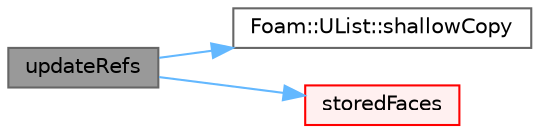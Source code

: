 digraph "updateRefs"
{
 // LATEX_PDF_SIZE
  bgcolor="transparent";
  edge [fontname=Helvetica,fontsize=10,labelfontname=Helvetica,labelfontsize=10];
  node [fontname=Helvetica,fontsize=10,shape=box,height=0.2,width=0.4];
  rankdir="LR";
  Node1 [id="Node000001",label="updateRefs",height=0.2,width=0.4,color="gray40", fillcolor="grey60", style="filled", fontcolor="black",tooltip=" "];
  Node1 -> Node2 [id="edge1_Node000001_Node000002",color="steelblue1",style="solid",tooltip=" "];
  Node2 [id="Node000002",label="Foam::UList::shallowCopy",height=0.2,width=0.4,color="grey40", fillcolor="white", style="filled",URL="$classFoam_1_1UList.html#ae40cd566141af6fd12dbed08936a7d4f",tooltip=" "];
  Node1 -> Node3 [id="edge2_Node000001_Node000003",color="steelblue1",style="solid",tooltip=" "];
  Node3 [id="Node000003",label="storedFaces",height=0.2,width=0.4,color="red", fillcolor="#FFF0F0", style="filled",URL="$classFoam_1_1surfMesh.html#a4c0b338f0eab4ab665d6a5bad8ba63df",tooltip=" "];
}
